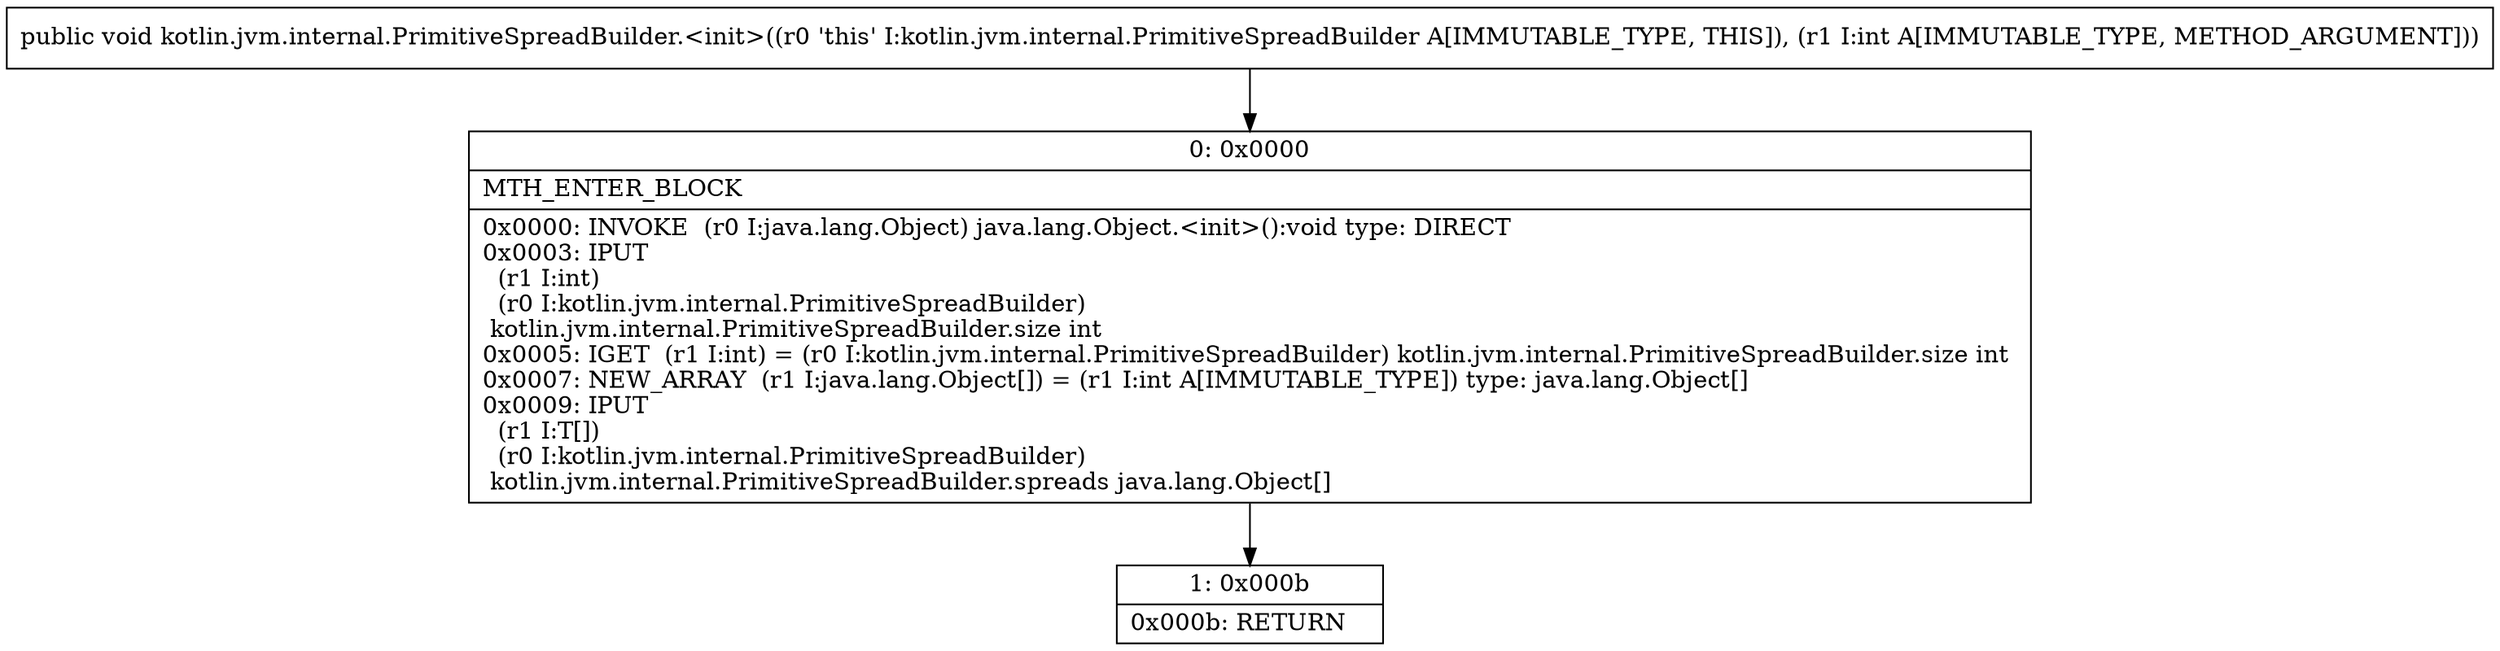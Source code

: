 digraph "CFG forkotlin.jvm.internal.PrimitiveSpreadBuilder.\<init\>(I)V" {
Node_0 [shape=record,label="{0\:\ 0x0000|MTH_ENTER_BLOCK\l|0x0000: INVOKE  (r0 I:java.lang.Object) java.lang.Object.\<init\>():void type: DIRECT \l0x0003: IPUT  \l  (r1 I:int)\l  (r0 I:kotlin.jvm.internal.PrimitiveSpreadBuilder)\l kotlin.jvm.internal.PrimitiveSpreadBuilder.size int \l0x0005: IGET  (r1 I:int) = (r0 I:kotlin.jvm.internal.PrimitiveSpreadBuilder) kotlin.jvm.internal.PrimitiveSpreadBuilder.size int \l0x0007: NEW_ARRAY  (r1 I:java.lang.Object[]) = (r1 I:int A[IMMUTABLE_TYPE]) type: java.lang.Object[] \l0x0009: IPUT  \l  (r1 I:T[])\l  (r0 I:kotlin.jvm.internal.PrimitiveSpreadBuilder)\l kotlin.jvm.internal.PrimitiveSpreadBuilder.spreads java.lang.Object[] \l}"];
Node_1 [shape=record,label="{1\:\ 0x000b|0x000b: RETURN   \l}"];
MethodNode[shape=record,label="{public void kotlin.jvm.internal.PrimitiveSpreadBuilder.\<init\>((r0 'this' I:kotlin.jvm.internal.PrimitiveSpreadBuilder A[IMMUTABLE_TYPE, THIS]), (r1 I:int A[IMMUTABLE_TYPE, METHOD_ARGUMENT])) }"];
MethodNode -> Node_0;
Node_0 -> Node_1;
}

